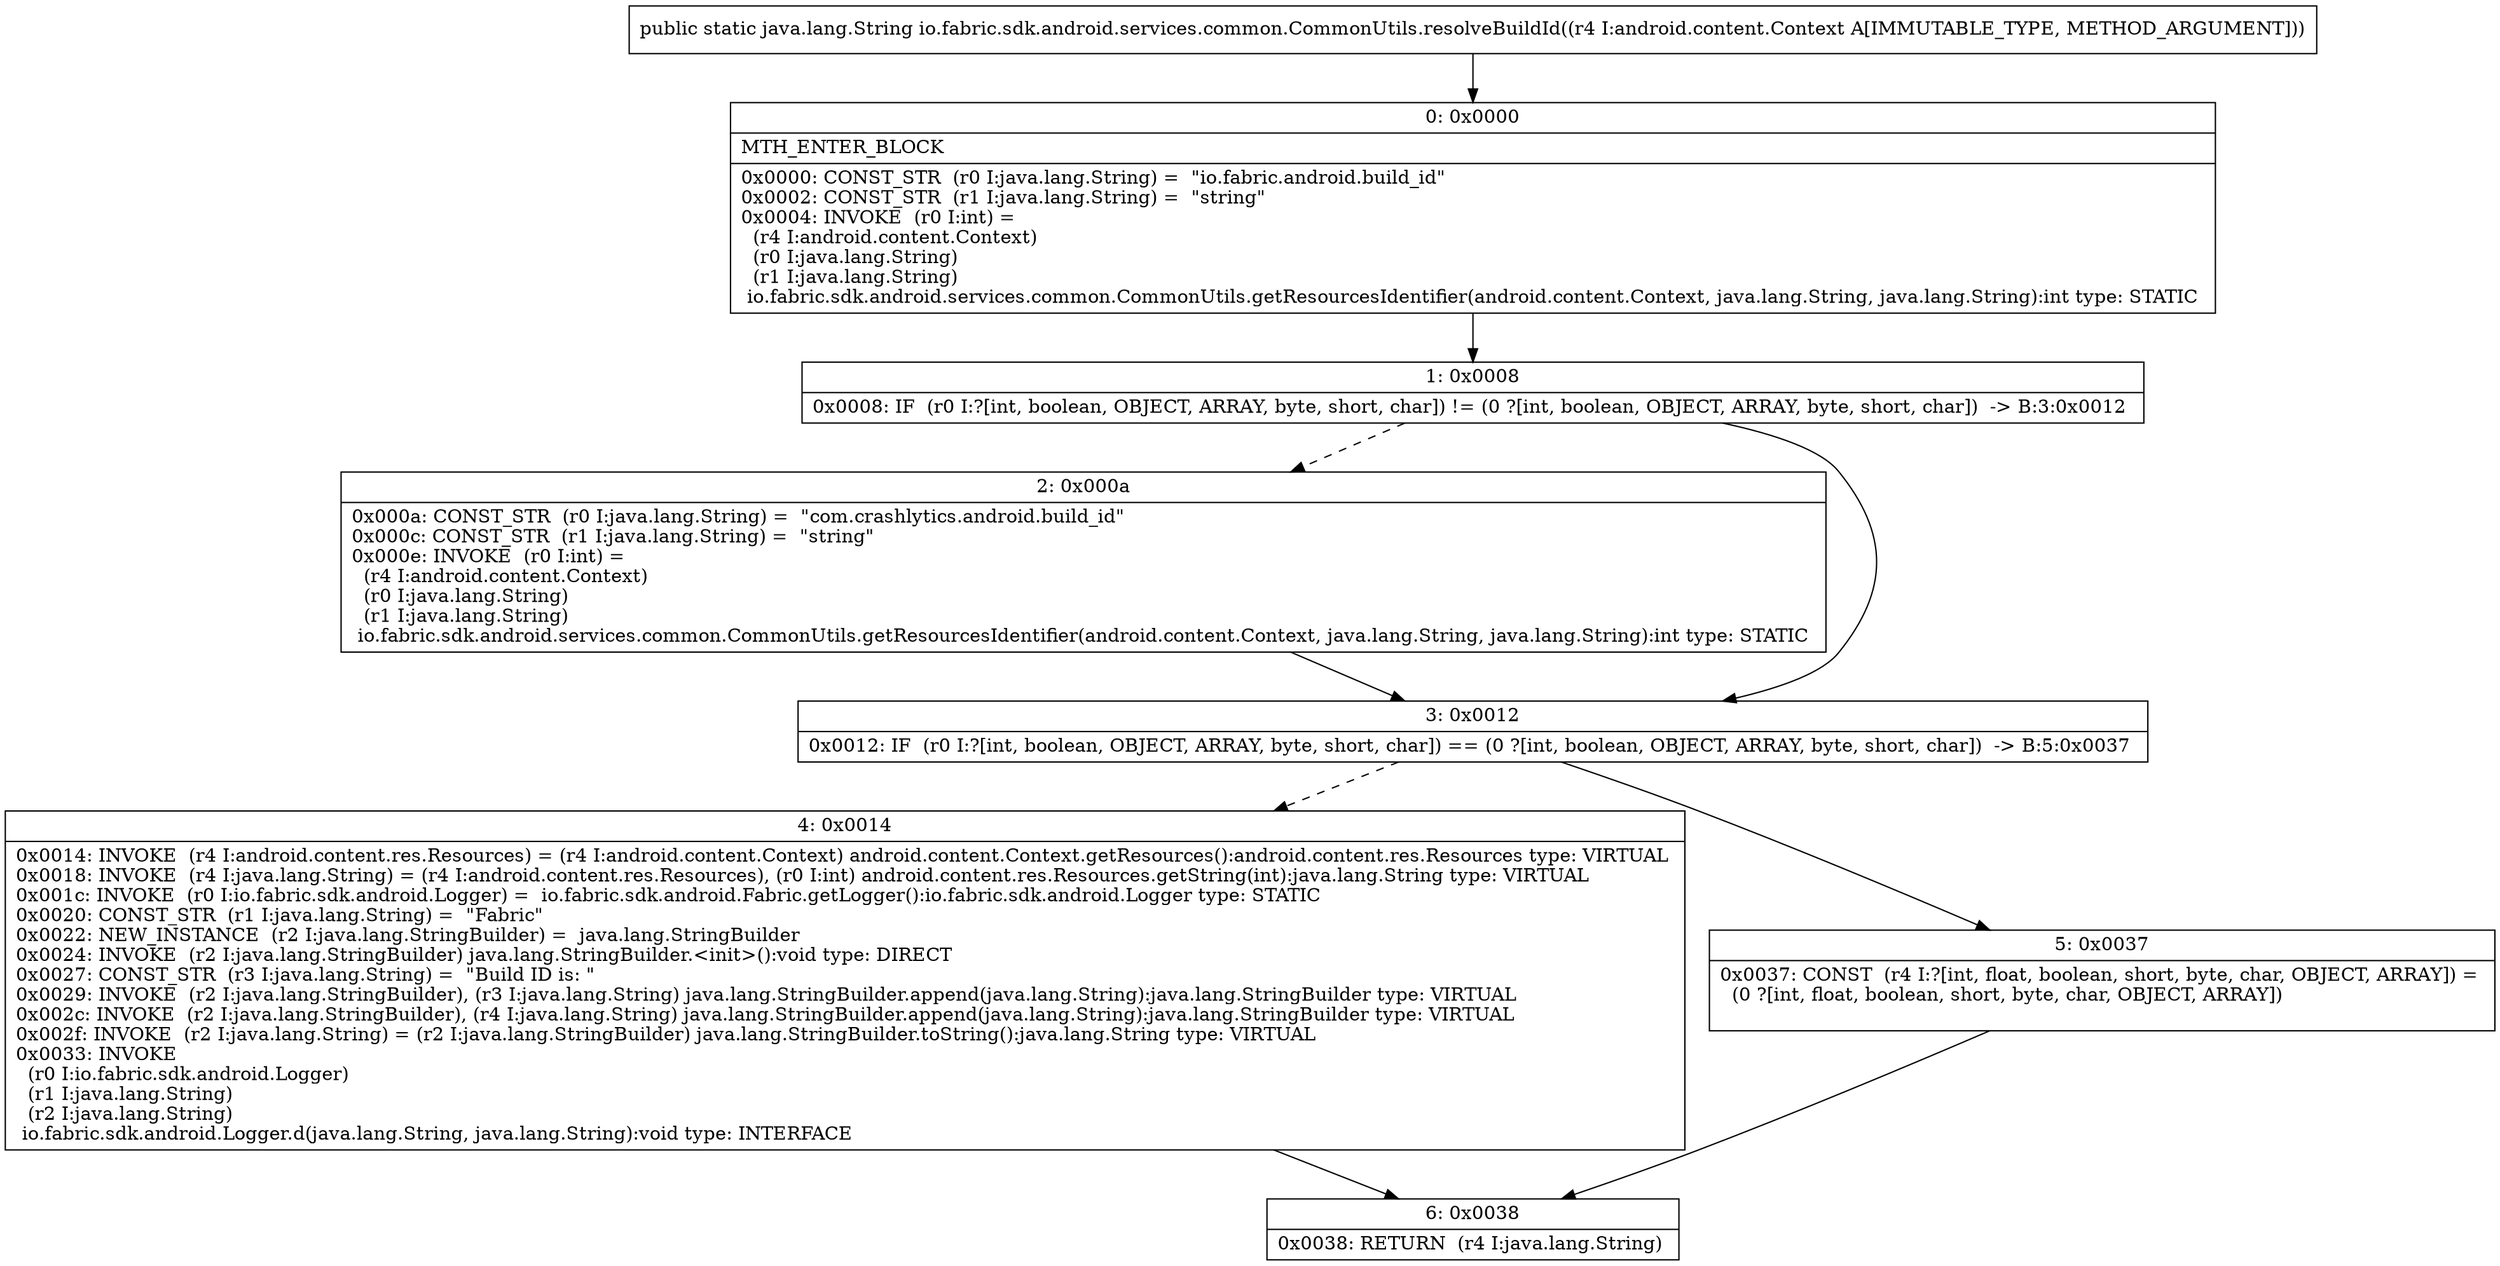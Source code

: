 digraph "CFG forio.fabric.sdk.android.services.common.CommonUtils.resolveBuildId(Landroid\/content\/Context;)Ljava\/lang\/String;" {
Node_0 [shape=record,label="{0\:\ 0x0000|MTH_ENTER_BLOCK\l|0x0000: CONST_STR  (r0 I:java.lang.String) =  \"io.fabric.android.build_id\" \l0x0002: CONST_STR  (r1 I:java.lang.String) =  \"string\" \l0x0004: INVOKE  (r0 I:int) = \l  (r4 I:android.content.Context)\l  (r0 I:java.lang.String)\l  (r1 I:java.lang.String)\l io.fabric.sdk.android.services.common.CommonUtils.getResourcesIdentifier(android.content.Context, java.lang.String, java.lang.String):int type: STATIC \l}"];
Node_1 [shape=record,label="{1\:\ 0x0008|0x0008: IF  (r0 I:?[int, boolean, OBJECT, ARRAY, byte, short, char]) != (0 ?[int, boolean, OBJECT, ARRAY, byte, short, char])  \-\> B:3:0x0012 \l}"];
Node_2 [shape=record,label="{2\:\ 0x000a|0x000a: CONST_STR  (r0 I:java.lang.String) =  \"com.crashlytics.android.build_id\" \l0x000c: CONST_STR  (r1 I:java.lang.String) =  \"string\" \l0x000e: INVOKE  (r0 I:int) = \l  (r4 I:android.content.Context)\l  (r0 I:java.lang.String)\l  (r1 I:java.lang.String)\l io.fabric.sdk.android.services.common.CommonUtils.getResourcesIdentifier(android.content.Context, java.lang.String, java.lang.String):int type: STATIC \l}"];
Node_3 [shape=record,label="{3\:\ 0x0012|0x0012: IF  (r0 I:?[int, boolean, OBJECT, ARRAY, byte, short, char]) == (0 ?[int, boolean, OBJECT, ARRAY, byte, short, char])  \-\> B:5:0x0037 \l}"];
Node_4 [shape=record,label="{4\:\ 0x0014|0x0014: INVOKE  (r4 I:android.content.res.Resources) = (r4 I:android.content.Context) android.content.Context.getResources():android.content.res.Resources type: VIRTUAL \l0x0018: INVOKE  (r4 I:java.lang.String) = (r4 I:android.content.res.Resources), (r0 I:int) android.content.res.Resources.getString(int):java.lang.String type: VIRTUAL \l0x001c: INVOKE  (r0 I:io.fabric.sdk.android.Logger) =  io.fabric.sdk.android.Fabric.getLogger():io.fabric.sdk.android.Logger type: STATIC \l0x0020: CONST_STR  (r1 I:java.lang.String) =  \"Fabric\" \l0x0022: NEW_INSTANCE  (r2 I:java.lang.StringBuilder) =  java.lang.StringBuilder \l0x0024: INVOKE  (r2 I:java.lang.StringBuilder) java.lang.StringBuilder.\<init\>():void type: DIRECT \l0x0027: CONST_STR  (r3 I:java.lang.String) =  \"Build ID is: \" \l0x0029: INVOKE  (r2 I:java.lang.StringBuilder), (r3 I:java.lang.String) java.lang.StringBuilder.append(java.lang.String):java.lang.StringBuilder type: VIRTUAL \l0x002c: INVOKE  (r2 I:java.lang.StringBuilder), (r4 I:java.lang.String) java.lang.StringBuilder.append(java.lang.String):java.lang.StringBuilder type: VIRTUAL \l0x002f: INVOKE  (r2 I:java.lang.String) = (r2 I:java.lang.StringBuilder) java.lang.StringBuilder.toString():java.lang.String type: VIRTUAL \l0x0033: INVOKE  \l  (r0 I:io.fabric.sdk.android.Logger)\l  (r1 I:java.lang.String)\l  (r2 I:java.lang.String)\l io.fabric.sdk.android.Logger.d(java.lang.String, java.lang.String):void type: INTERFACE \l}"];
Node_5 [shape=record,label="{5\:\ 0x0037|0x0037: CONST  (r4 I:?[int, float, boolean, short, byte, char, OBJECT, ARRAY]) = \l  (0 ?[int, float, boolean, short, byte, char, OBJECT, ARRAY])\l \l}"];
Node_6 [shape=record,label="{6\:\ 0x0038|0x0038: RETURN  (r4 I:java.lang.String) \l}"];
MethodNode[shape=record,label="{public static java.lang.String io.fabric.sdk.android.services.common.CommonUtils.resolveBuildId((r4 I:android.content.Context A[IMMUTABLE_TYPE, METHOD_ARGUMENT])) }"];
MethodNode -> Node_0;
Node_0 -> Node_1;
Node_1 -> Node_2[style=dashed];
Node_1 -> Node_3;
Node_2 -> Node_3;
Node_3 -> Node_4[style=dashed];
Node_3 -> Node_5;
Node_4 -> Node_6;
Node_5 -> Node_6;
}

